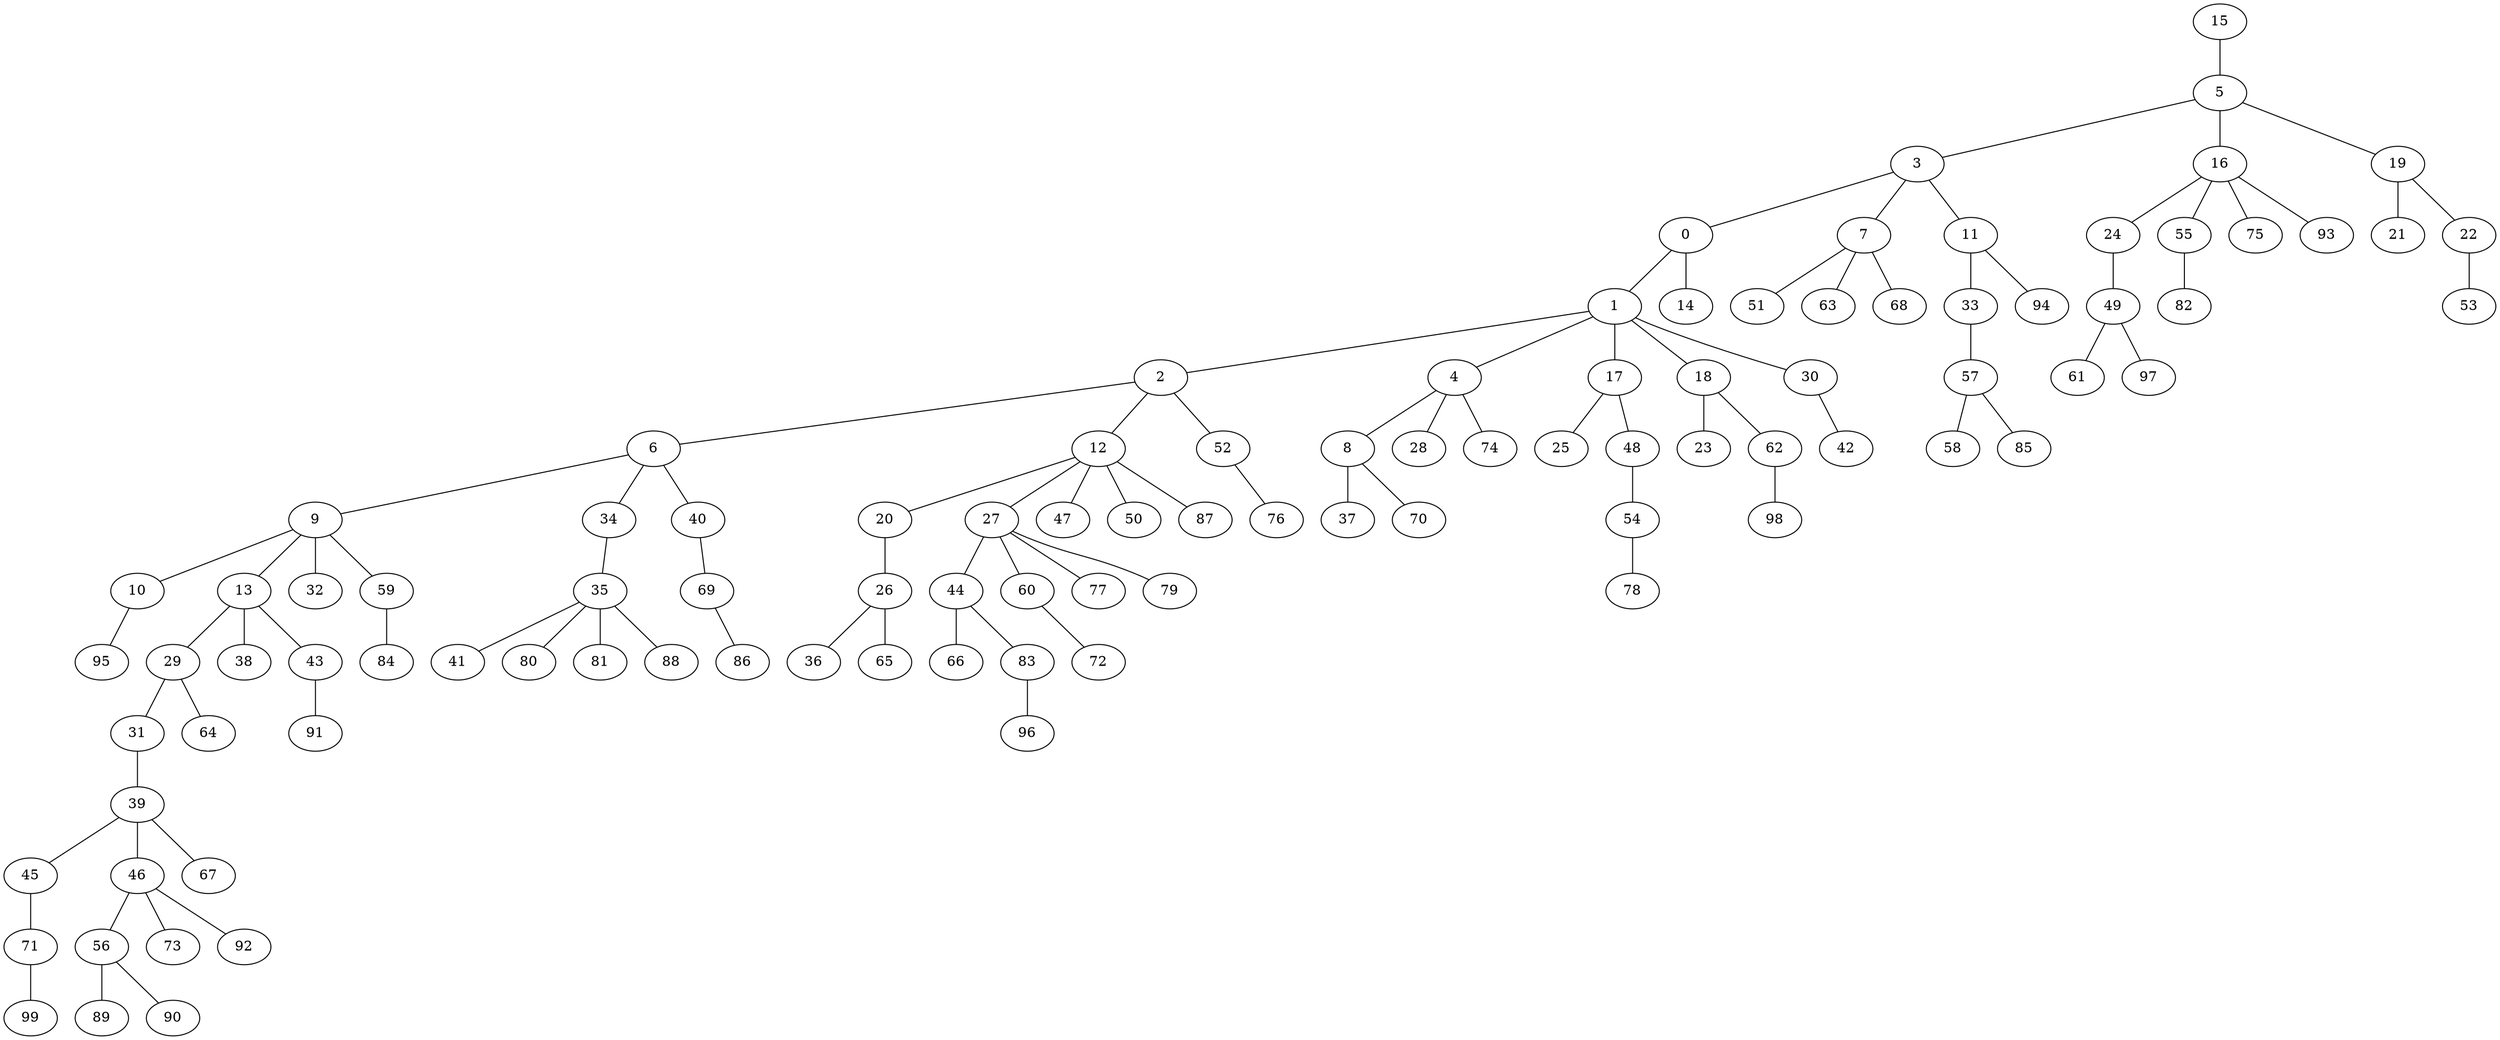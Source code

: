 graph {
	0
	1
	2
	3
	4
	5
	6
	7
	8
	9
	10
	11
	12
	13
	14
	15
	16
	17
	18
	19
	20
	21
	22
	23
	24
	25
	26
	27
	28
	29
	30
	31
	32
	33
	34
	35
	36
	37
	38
	39
	40
	41
	42
	43
	44
	45
	46
	47
	48
	49
	50
	51
	52
	53
	54
	55
	56
	57
	58
	59
	60
	61
	62
	63
	64
	65
	66
	67
	68
	69
	70
	71
	72
	73
	74
	75
	76
	77
	78
	79
	80
	81
	82
	83
	84
	85
	86
	87
	88
	89
	90
	91
	92
	93
	94
	95
	96
	97
	98
	99
	0 -- 1;
	0 -- 14;
	1 -- 2;
	1 -- 4;
	1 -- 17;
	1 -- 18;
	1 -- 30;
	2 -- 6;
	2 -- 12;
	2 -- 52;
	3 -- 0;
	3 -- 7;
	3 -- 11;
	4 -- 8;
	4 -- 28;
	4 -- 74;
	5 -- 3;
	5 -- 16;
	5 -- 19;
	6 -- 9;
	6 -- 34;
	6 -- 40;
	7 -- 51;
	7 -- 63;
	7 -- 68;
	8 -- 37;
	8 -- 70;
	9 -- 10;
	9 -- 13;
	9 -- 32;
	9 -- 59;
	10 -- 95;
	11 -- 33;
	11 -- 94;
	12 -- 20;
	12 -- 27;
	12 -- 47;
	12 -- 50;
	12 -- 87;
	13 -- 29;
	13 -- 38;
	13 -- 43;
	15 -- 5;
	16 -- 24;
	16 -- 55;
	16 -- 75;
	16 -- 93;
	17 -- 25;
	17 -- 48;
	18 -- 23;
	18 -- 62;
	19 -- 21;
	19 -- 22;
	20 -- 26;
	22 -- 53;
	24 -- 49;
	26 -- 36;
	26 -- 65;
	27 -- 44;
	27 -- 60;
	27 -- 77;
	27 -- 79;
	29 -- 31;
	29 -- 64;
	30 -- 42;
	31 -- 39;
	33 -- 57;
	34 -- 35;
	35 -- 41;
	35 -- 80;
	35 -- 81;
	35 -- 88;
	39 -- 45;
	39 -- 46;
	39 -- 67;
	40 -- 69;
	43 -- 91;
	44 -- 66;
	44 -- 83;
	45 -- 71;
	46 -- 56;
	46 -- 73;
	46 -- 92;
	48 -- 54;
	49 -- 61;
	49 -- 97;
	52 -- 76;
	54 -- 78;
	55 -- 82;
	56 -- 89;
	56 -- 90;
	57 -- 58;
	57 -- 85;
	59 -- 84;
	60 -- 72;
	62 -- 98;
	69 -- 86;
	71 -- 99;
	83 -- 96;
}